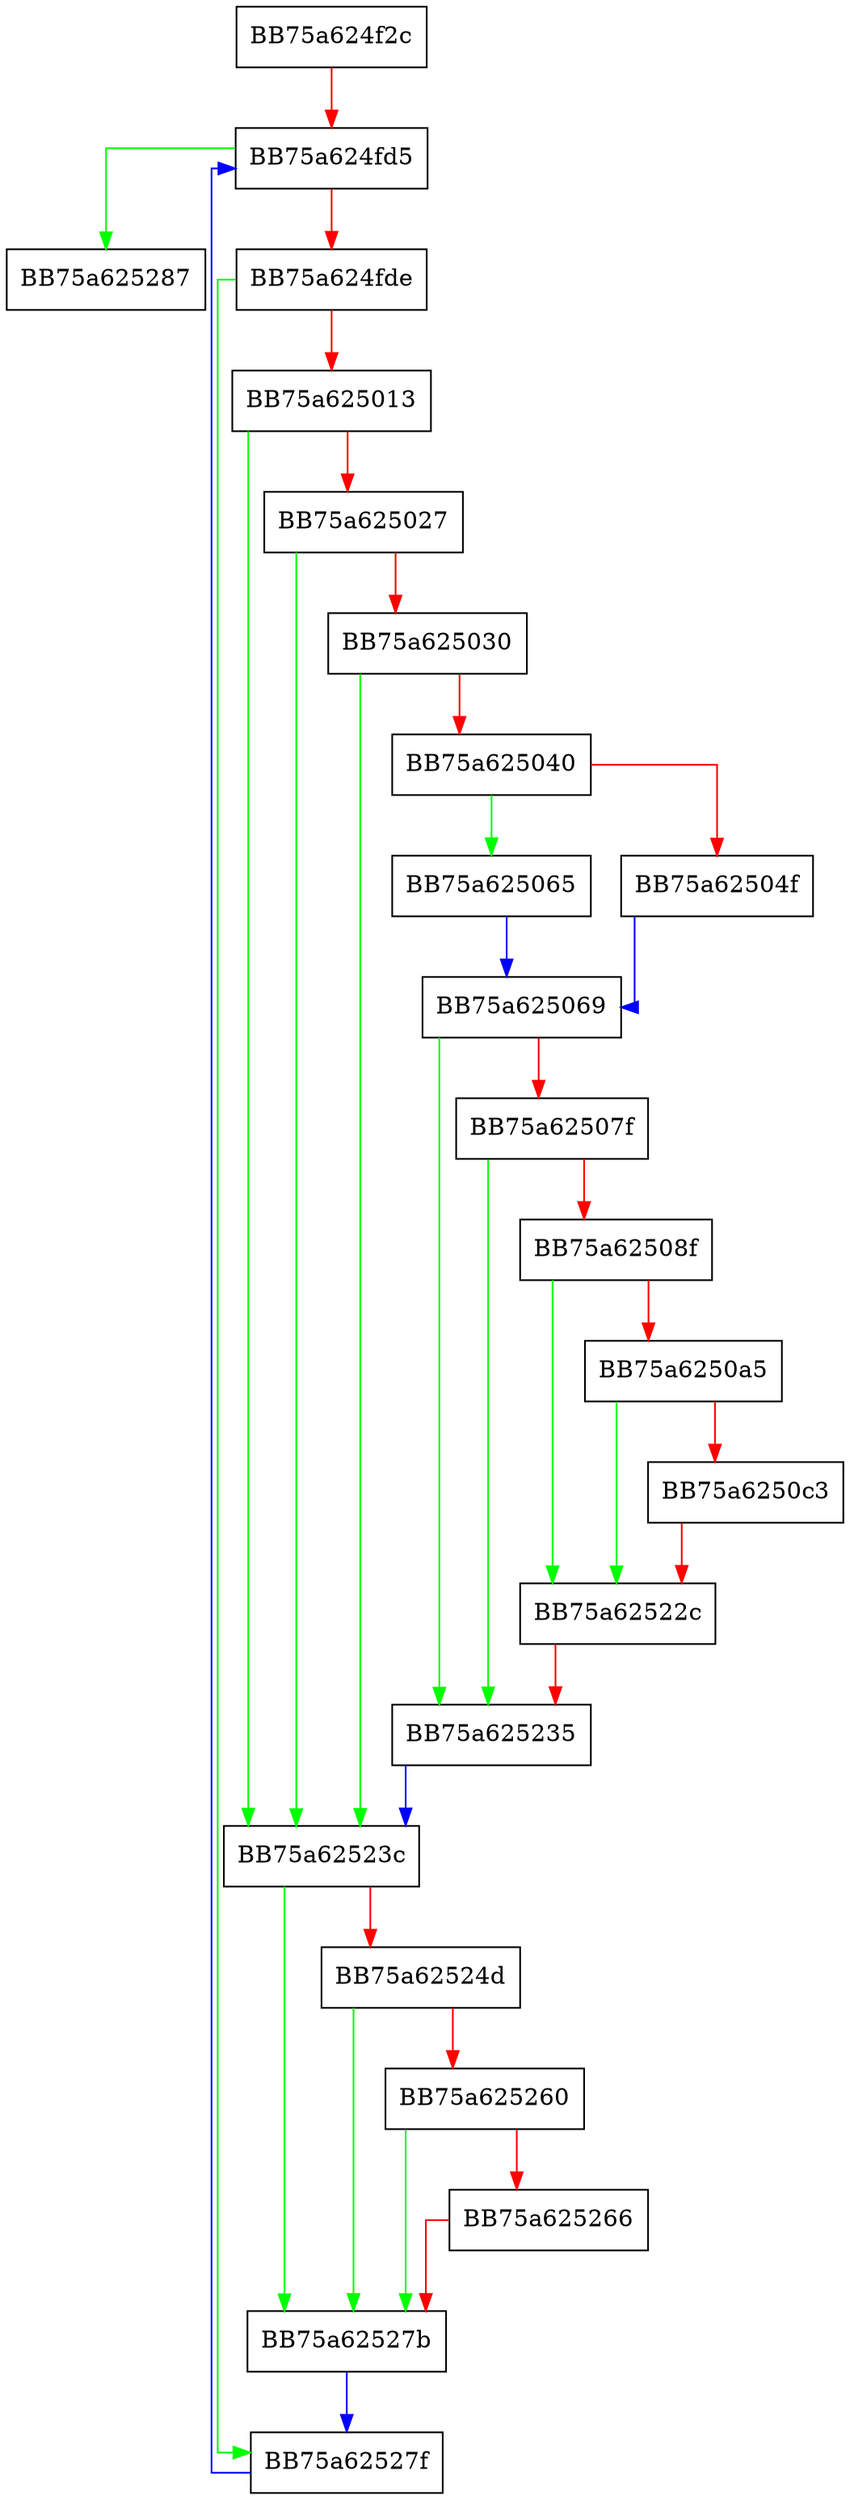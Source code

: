 digraph PurgeContexts {
  node [shape="box"];
  graph [splines=ortho];
  BB75a624f2c -> BB75a624fd5 [color="red"];
  BB75a624fd5 -> BB75a625287 [color="green"];
  BB75a624fd5 -> BB75a624fde [color="red"];
  BB75a624fde -> BB75a62527f [color="green"];
  BB75a624fde -> BB75a625013 [color="red"];
  BB75a625013 -> BB75a62523c [color="green"];
  BB75a625013 -> BB75a625027 [color="red"];
  BB75a625027 -> BB75a62523c [color="green"];
  BB75a625027 -> BB75a625030 [color="red"];
  BB75a625030 -> BB75a62523c [color="green"];
  BB75a625030 -> BB75a625040 [color="red"];
  BB75a625040 -> BB75a625065 [color="green"];
  BB75a625040 -> BB75a62504f [color="red"];
  BB75a62504f -> BB75a625069 [color="blue"];
  BB75a625065 -> BB75a625069 [color="blue"];
  BB75a625069 -> BB75a625235 [color="green"];
  BB75a625069 -> BB75a62507f [color="red"];
  BB75a62507f -> BB75a625235 [color="green"];
  BB75a62507f -> BB75a62508f [color="red"];
  BB75a62508f -> BB75a62522c [color="green"];
  BB75a62508f -> BB75a6250a5 [color="red"];
  BB75a6250a5 -> BB75a62522c [color="green"];
  BB75a6250a5 -> BB75a6250c3 [color="red"];
  BB75a6250c3 -> BB75a62522c [color="red"];
  BB75a62522c -> BB75a625235 [color="red"];
  BB75a625235 -> BB75a62523c [color="blue"];
  BB75a62523c -> BB75a62527b [color="green"];
  BB75a62523c -> BB75a62524d [color="red"];
  BB75a62524d -> BB75a62527b [color="green"];
  BB75a62524d -> BB75a625260 [color="red"];
  BB75a625260 -> BB75a62527b [color="green"];
  BB75a625260 -> BB75a625266 [color="red"];
  BB75a625266 -> BB75a62527b [color="red"];
  BB75a62527b -> BB75a62527f [color="blue"];
  BB75a62527f -> BB75a624fd5 [color="blue"];
}